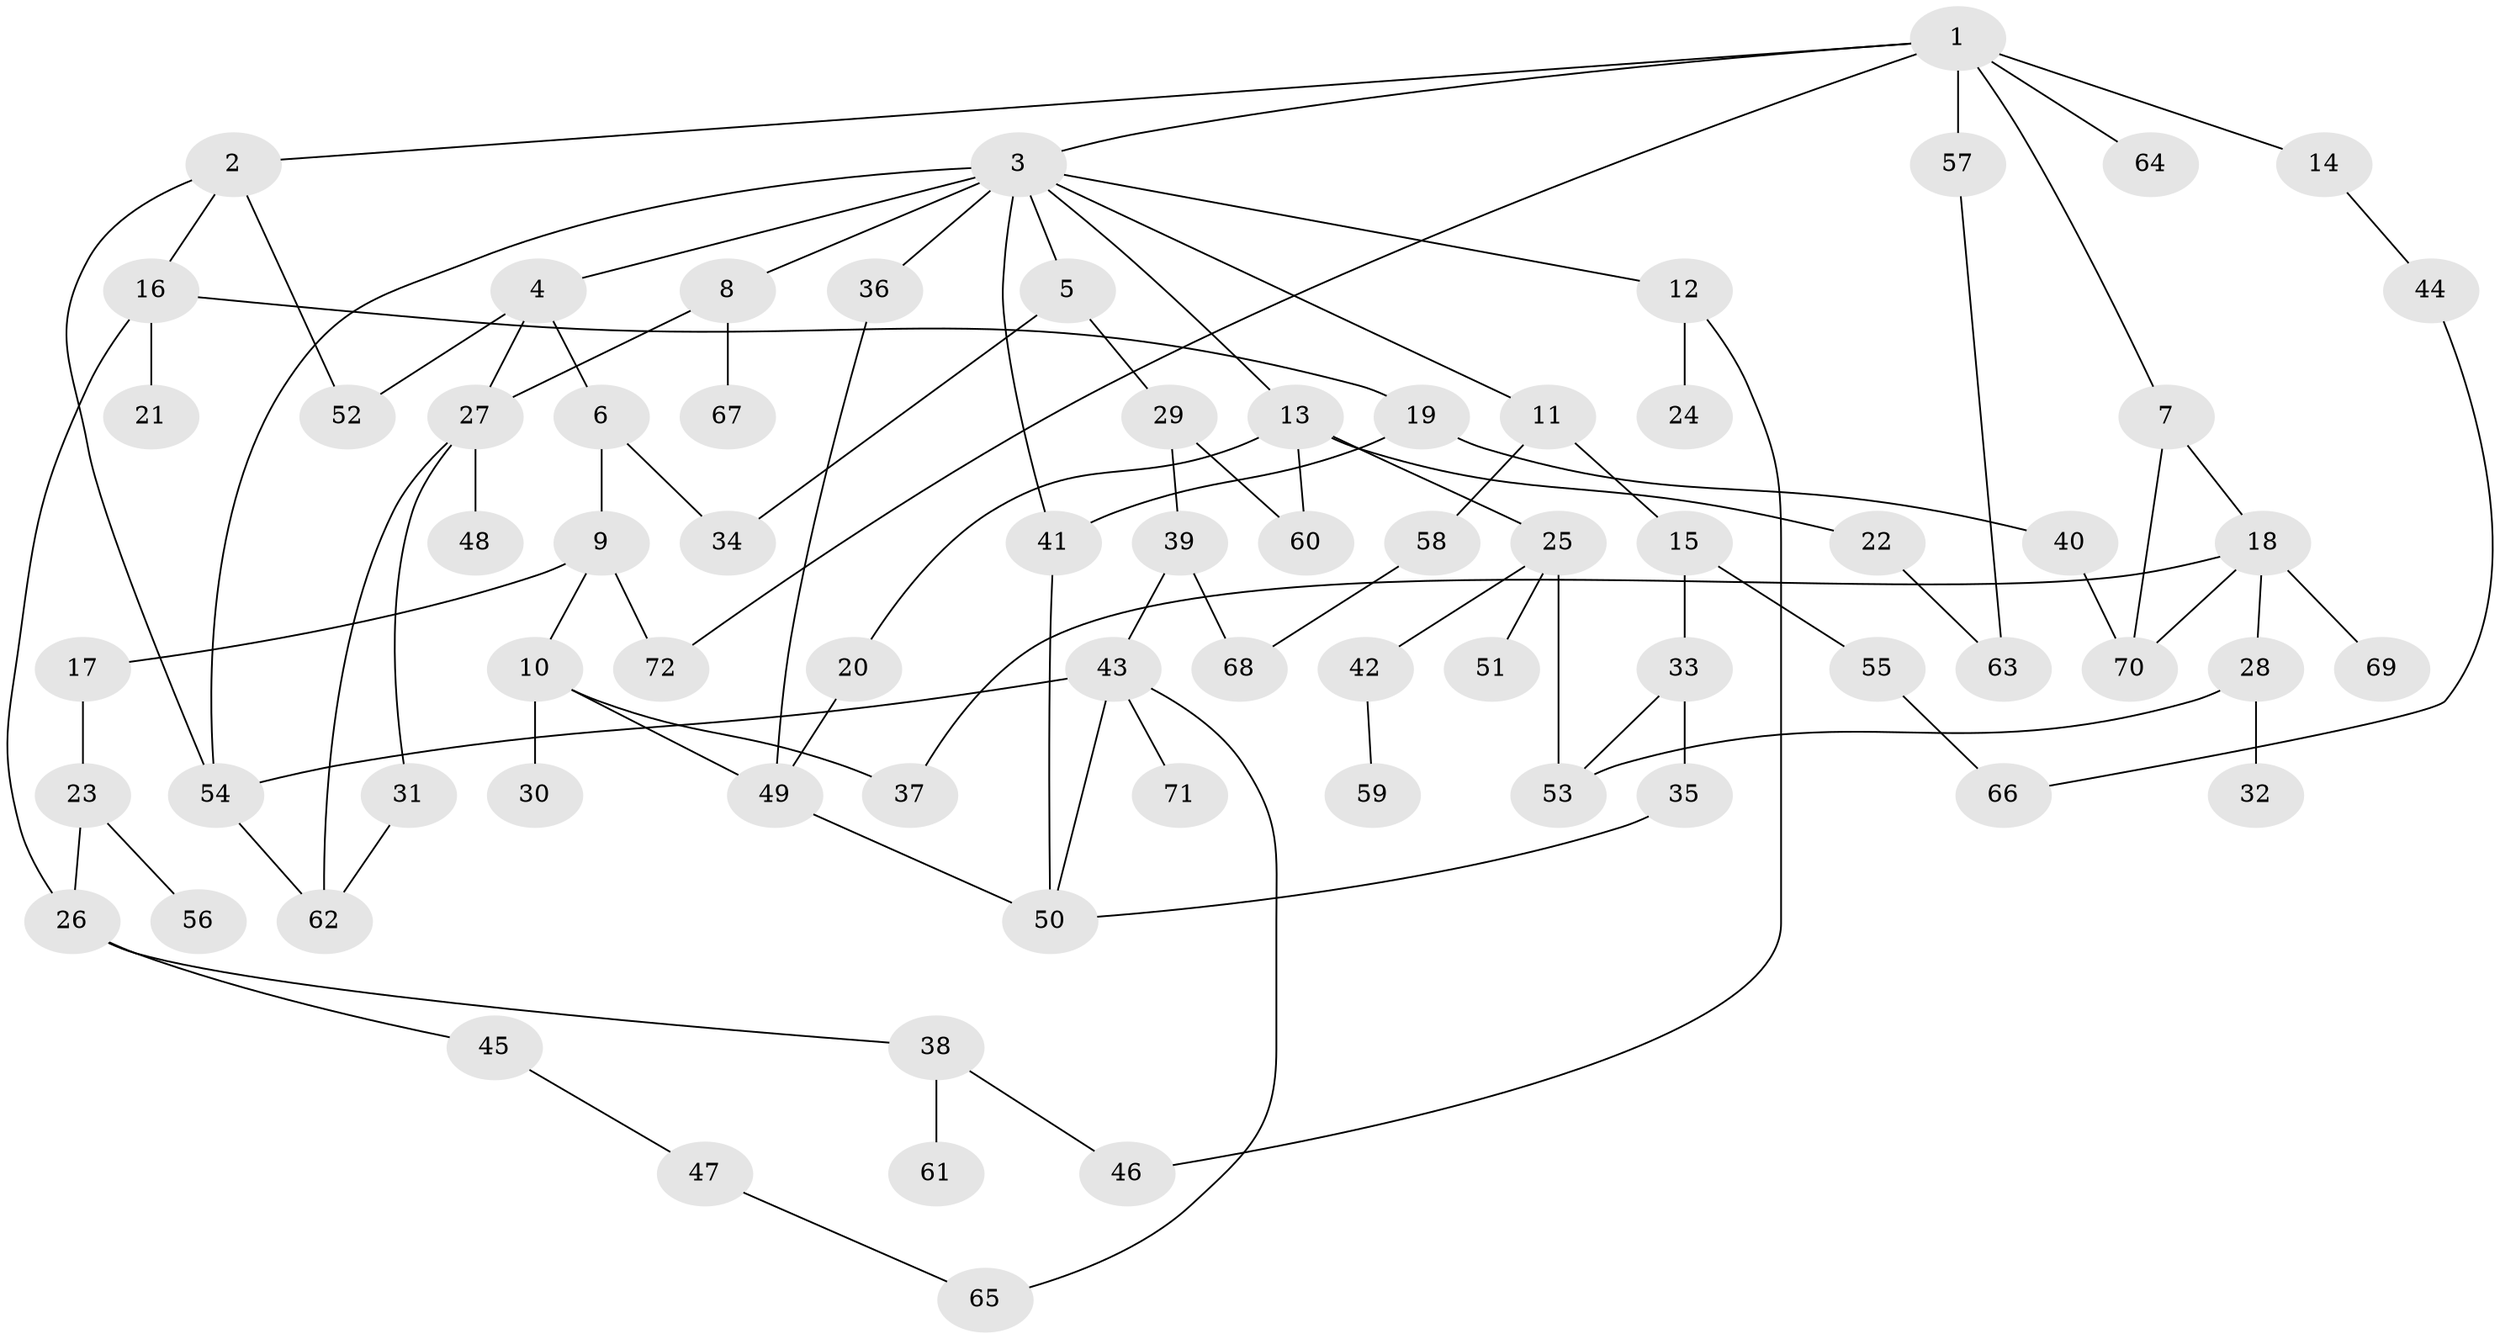 // Generated by graph-tools (version 1.1) at 2025/42/03/09/25 04:42:22]
// undirected, 72 vertices, 97 edges
graph export_dot {
graph [start="1"]
  node [color=gray90,style=filled];
  1;
  2;
  3;
  4;
  5;
  6;
  7;
  8;
  9;
  10;
  11;
  12;
  13;
  14;
  15;
  16;
  17;
  18;
  19;
  20;
  21;
  22;
  23;
  24;
  25;
  26;
  27;
  28;
  29;
  30;
  31;
  32;
  33;
  34;
  35;
  36;
  37;
  38;
  39;
  40;
  41;
  42;
  43;
  44;
  45;
  46;
  47;
  48;
  49;
  50;
  51;
  52;
  53;
  54;
  55;
  56;
  57;
  58;
  59;
  60;
  61;
  62;
  63;
  64;
  65;
  66;
  67;
  68;
  69;
  70;
  71;
  72;
  1 -- 2;
  1 -- 3;
  1 -- 7;
  1 -- 14;
  1 -- 57;
  1 -- 64;
  1 -- 72;
  2 -- 16;
  2 -- 54;
  2 -- 52;
  3 -- 4;
  3 -- 5;
  3 -- 8;
  3 -- 11;
  3 -- 12;
  3 -- 13;
  3 -- 36;
  3 -- 54;
  3 -- 41;
  4 -- 6;
  4 -- 27;
  4 -- 52;
  5 -- 29;
  5 -- 34;
  6 -- 9;
  6 -- 34;
  7 -- 18;
  7 -- 70;
  8 -- 67;
  8 -- 27;
  9 -- 10;
  9 -- 17;
  9 -- 72;
  10 -- 30;
  10 -- 49;
  10 -- 37;
  11 -- 15;
  11 -- 58;
  12 -- 24;
  12 -- 46;
  13 -- 20;
  13 -- 22;
  13 -- 25;
  13 -- 60;
  14 -- 44;
  15 -- 33;
  15 -- 55;
  16 -- 19;
  16 -- 21;
  16 -- 26;
  17 -- 23;
  18 -- 28;
  18 -- 37;
  18 -- 69;
  18 -- 70;
  19 -- 40;
  19 -- 41;
  20 -- 49;
  22 -- 63;
  23 -- 26;
  23 -- 56;
  25 -- 42;
  25 -- 51;
  25 -- 53;
  26 -- 38;
  26 -- 45;
  27 -- 31;
  27 -- 48;
  27 -- 62;
  28 -- 32;
  28 -- 53;
  29 -- 39;
  29 -- 60;
  31 -- 62;
  33 -- 35;
  33 -- 53;
  35 -- 50;
  36 -- 49;
  38 -- 61;
  38 -- 46;
  39 -- 43;
  39 -- 68;
  40 -- 70;
  41 -- 50;
  42 -- 59;
  43 -- 50;
  43 -- 65;
  43 -- 71;
  43 -- 54;
  44 -- 66;
  45 -- 47;
  47 -- 65;
  49 -- 50;
  54 -- 62;
  55 -- 66;
  57 -- 63;
  58 -- 68;
}
